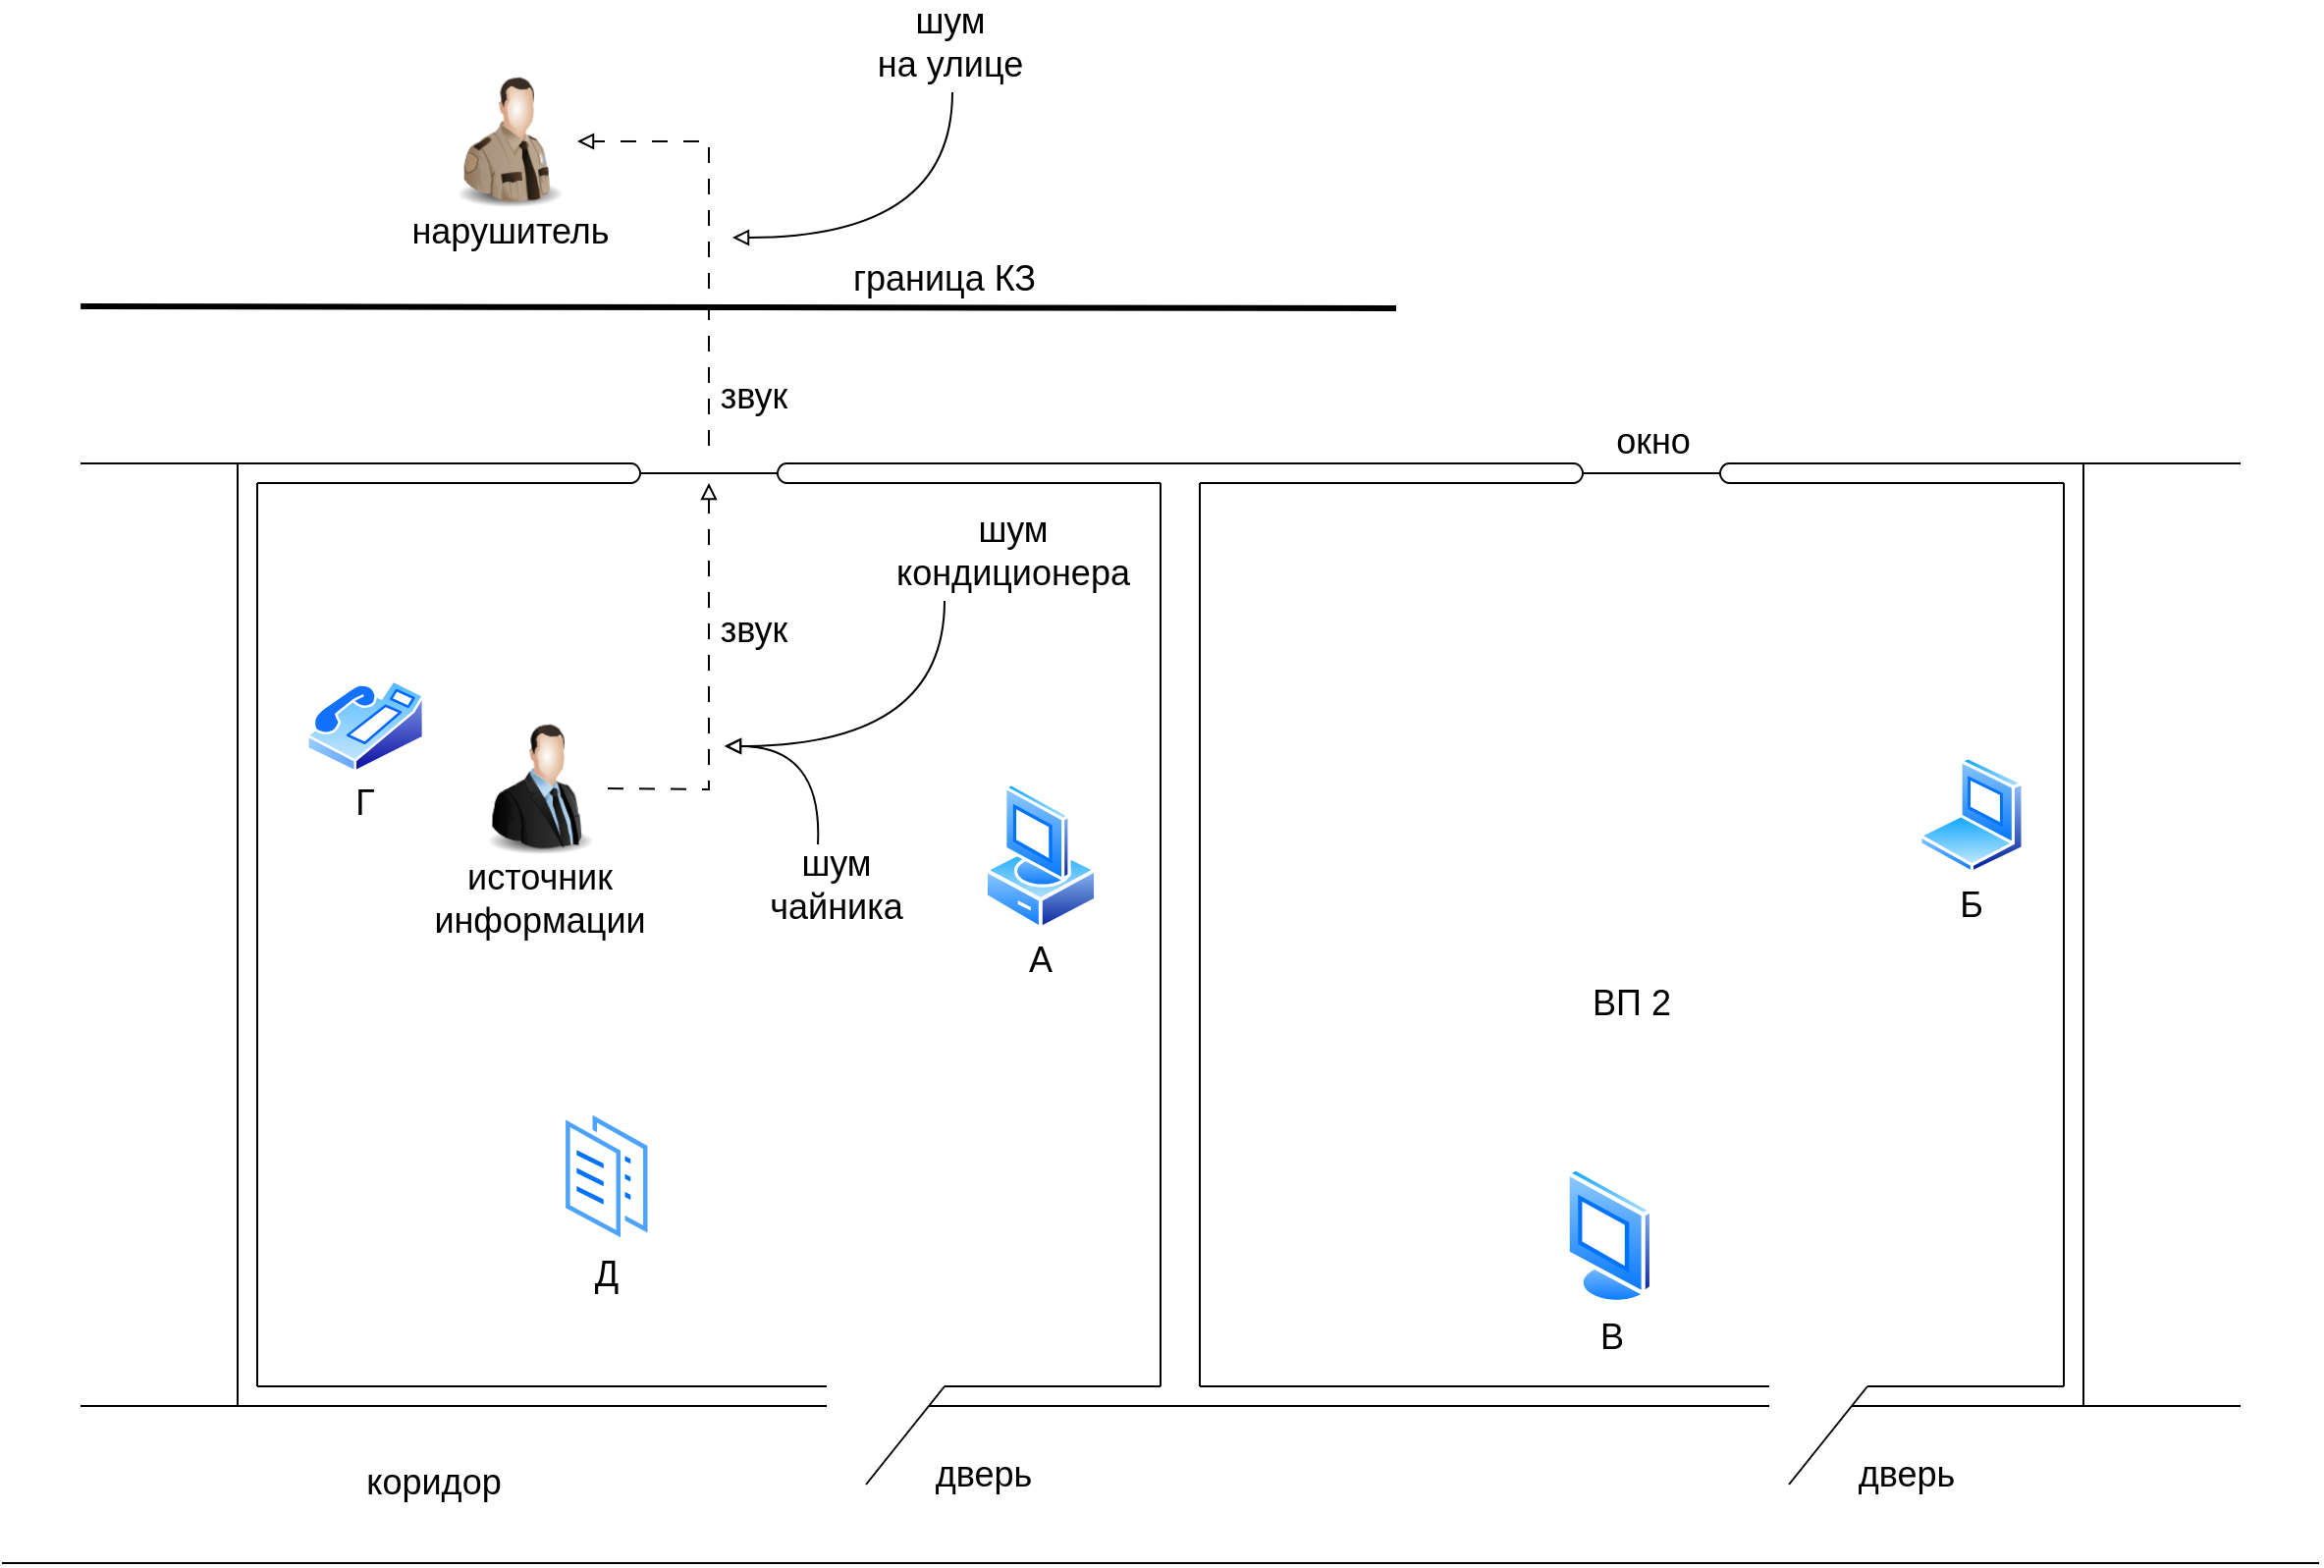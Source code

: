 <mxfile version="22.1.18" type="device">
  <diagram name="Страница — 1" id="K_zEX6VsGvgMb8bgnzBZ">
    <mxGraphModel dx="1091" dy="638" grid="1" gridSize="10" guides="1" tooltips="1" connect="1" arrows="1" fold="1" page="1" pageScale="1" pageWidth="1600" pageHeight="900" math="0" shadow="0">
      <root>
        <mxCell id="0" />
        <mxCell id="1" parent="0" />
        <mxCell id="wsklfWzPOFL0oYU8OBKS-3" value="" style="endArrow=none;html=1;rounded=0;entryX=0;entryY=0;entryDx=0;entryDy=0;exitX=0;exitY=1;exitDx=0;exitDy=0;" parent="1" edge="1">
          <mxGeometry width="50" height="50" relative="1" as="geometry">
            <mxPoint x="400.0" y="759.0" as="sourcePoint" />
            <mxPoint x="400.0" y="279" as="targetPoint" />
          </mxGeometry>
        </mxCell>
        <mxCell id="wsklfWzPOFL0oYU8OBKS-4" value="" style="endArrow=none;html=1;rounded=0;" parent="1" edge="1">
          <mxGeometry width="50" height="50" relative="1" as="geometry">
            <mxPoint x="600" y="279" as="sourcePoint" />
            <mxPoint x="320" y="279" as="targetPoint" />
          </mxGeometry>
        </mxCell>
        <mxCell id="wsklfWzPOFL0oYU8OBKS-5" value="" style="endArrow=none;html=1;rounded=0;" parent="1" edge="1">
          <mxGeometry width="50" height="50" relative="1" as="geometry">
            <mxPoint x="1180" y="759" as="sourcePoint" />
            <mxPoint x="752" y="759" as="targetPoint" />
          </mxGeometry>
        </mxCell>
        <mxCell id="wsklfWzPOFL0oYU8OBKS-7" value="" style="endArrow=none;html=1;rounded=0;entryX=0;entryY=0;entryDx=0;entryDy=0;" parent="1" edge="1">
          <mxGeometry width="50" height="50" relative="1" as="geometry">
            <mxPoint x="600" y="289" as="sourcePoint" />
            <mxPoint x="410.0" y="289" as="targetPoint" />
          </mxGeometry>
        </mxCell>
        <mxCell id="wsklfWzPOFL0oYU8OBKS-8" value="" style="endArrow=none;html=1;rounded=0;entryX=0;entryY=0;entryDx=0;entryDy=0;" parent="1" edge="1">
          <mxGeometry width="50" height="50" relative="1" as="geometry">
            <mxPoint x="410" y="749" as="sourcePoint" />
            <mxPoint x="410.0" y="289" as="targetPoint" />
          </mxGeometry>
        </mxCell>
        <mxCell id="wsklfWzPOFL0oYU8OBKS-9" value="" style="endArrow=none;html=1;rounded=0;" parent="1" edge="1">
          <mxGeometry width="50" height="50" relative="1" as="geometry">
            <mxPoint x="870" y="749" as="sourcePoint" />
            <mxPoint x="760" y="749" as="targetPoint" />
          </mxGeometry>
        </mxCell>
        <mxCell id="wsklfWzPOFL0oYU8OBKS-10" value="" style="endArrow=none;html=1;rounded=0;entryX=0;entryY=0;entryDx=0;entryDy=0;" parent="1" edge="1">
          <mxGeometry width="50" height="50" relative="1" as="geometry">
            <mxPoint x="870" y="749" as="sourcePoint" />
            <mxPoint x="870.0" y="289" as="targetPoint" />
          </mxGeometry>
        </mxCell>
        <mxCell id="wsklfWzPOFL0oYU8OBKS-12" value="" style="endArrow=none;html=1;rounded=0;" parent="1" edge="1">
          <mxGeometry width="50" height="50" relative="1" as="geometry">
            <mxPoint x="1080" y="279" as="sourcePoint" />
            <mxPoint x="680" y="279" as="targetPoint" />
          </mxGeometry>
        </mxCell>
        <mxCell id="wsklfWzPOFL0oYU8OBKS-13" value="" style="endArrow=none;html=1;rounded=0;" parent="1" edge="1">
          <mxGeometry width="50" height="50" relative="1" as="geometry">
            <mxPoint x="870" y="289" as="sourcePoint" />
            <mxPoint x="680" y="289" as="targetPoint" />
          </mxGeometry>
        </mxCell>
        <mxCell id="wsklfWzPOFL0oYU8OBKS-14" value="" style="verticalLabelPosition=bottom;verticalAlign=top;html=1;shape=mxgraph.basic.arc;startAngle=0.987;endAngle=0.521;" parent="1" vertex="1">
          <mxGeometry x="595" y="279" width="10" height="10" as="geometry" />
        </mxCell>
        <mxCell id="wsklfWzPOFL0oYU8OBKS-15" value="" style="verticalLabelPosition=bottom;verticalAlign=top;html=1;shape=mxgraph.basic.arc;startAngle=0.987;endAngle=0.521;flipH=1;" parent="1" vertex="1">
          <mxGeometry x="675" y="279" width="10" height="10" as="geometry" />
        </mxCell>
        <mxCell id="wsklfWzPOFL0oYU8OBKS-16" value="" style="endArrow=none;html=1;rounded=0;entryX=1.016;entryY=0.494;entryDx=0;entryDy=0;entryPerimeter=0;" parent="1" target="wsklfWzPOFL0oYU8OBKS-15" edge="1">
          <mxGeometry width="50" height="50" relative="1" as="geometry">
            <mxPoint x="605" y="284" as="sourcePoint" />
            <mxPoint x="635" y="284" as="targetPoint" />
          </mxGeometry>
        </mxCell>
        <mxCell id="wsklfWzPOFL0oYU8OBKS-18" value="" style="endArrow=none;html=1;rounded=0;" parent="1" edge="1">
          <mxGeometry width="50" height="50" relative="1" as="geometry">
            <mxPoint x="700" y="749" as="sourcePoint" />
            <mxPoint x="410" y="749" as="targetPoint" />
          </mxGeometry>
        </mxCell>
        <mxCell id="wsklfWzPOFL0oYU8OBKS-19" value="" style="endArrow=none;html=1;rounded=0;" parent="1" edge="1">
          <mxGeometry width="50" height="50" relative="1" as="geometry">
            <mxPoint x="700" y="759" as="sourcePoint" />
            <mxPoint x="320" y="759" as="targetPoint" />
          </mxGeometry>
        </mxCell>
        <mxCell id="wsklfWzPOFL0oYU8OBKS-20" value="" style="endArrow=none;html=1;rounded=0;" parent="1" edge="1">
          <mxGeometry width="50" height="50" relative="1" as="geometry">
            <mxPoint x="760" y="749" as="sourcePoint" />
            <mxPoint x="720" y="799" as="targetPoint" />
          </mxGeometry>
        </mxCell>
        <mxCell id="wsklfWzPOFL0oYU8OBKS-21" value="&lt;font style=&quot;font-size: 18px;&quot;&gt;дверь&lt;/font&gt;" style="text;html=1;strokeColor=none;fillColor=none;align=center;verticalAlign=middle;whiteSpace=wrap;rounded=0;" parent="1" vertex="1">
          <mxGeometry x="750" y="779" width="60" height="30" as="geometry" />
        </mxCell>
        <mxCell id="wsklfWzPOFL0oYU8OBKS-26" value="&lt;font style=&quot;font-size: 18px;&quot;&gt;Б&lt;/font&gt;" style="text;html=1;strokeColor=none;fillColor=none;align=center;verticalAlign=middle;whiteSpace=wrap;rounded=0;" parent="1" vertex="1">
          <mxGeometry x="1267.5" y="489" width="30" height="30" as="geometry" />
        </mxCell>
        <mxCell id="wsklfWzPOFL0oYU8OBKS-27" value="" style="image;aspect=fixed;perimeter=ellipsePerimeter;html=1;align=center;shadow=0;dashed=0;spacingTop=3;image=img/lib/active_directory/laptop_client.svg;" parent="1" vertex="1">
          <mxGeometry x="1256" y="428" width="54" height="60" as="geometry" />
        </mxCell>
        <mxCell id="wsklfWzPOFL0oYU8OBKS-30" value="" style="image;aspect=fixed;perimeter=ellipsePerimeter;html=1;align=center;shadow=0;dashed=0;spacingTop=3;image=img/lib/active_directory/vista_terminal.svg;" parent="1" vertex="1">
          <mxGeometry x="1076" y="637" width="45.5" height="70" as="geometry" />
        </mxCell>
        <mxCell id="wsklfWzPOFL0oYU8OBKS-31" value="&lt;font style=&quot;font-size: 18px;&quot;&gt;В&lt;/font&gt;" style="text;html=1;strokeColor=none;fillColor=none;align=center;verticalAlign=middle;whiteSpace=wrap;rounded=0;" parent="1" vertex="1">
          <mxGeometry x="1085" y="709" width="30" height="30" as="geometry" />
        </mxCell>
        <mxCell id="wsklfWzPOFL0oYU8OBKS-32" value="" style="image;aspect=fixed;perimeter=ellipsePerimeter;html=1;align=center;shadow=0;dashed=0;spacingTop=3;image=img/lib/active_directory/phone.svg;" parent="1" vertex="1">
          <mxGeometry x="435" y="389" width="60.13" height="47.5" as="geometry" />
        </mxCell>
        <mxCell id="wsklfWzPOFL0oYU8OBKS-33" value="&lt;span style=&quot;font-size: 18px;&quot;&gt;Г&lt;/span&gt;" style="text;html=1;strokeColor=none;fillColor=none;align=center;verticalAlign=middle;whiteSpace=wrap;rounded=0;" parent="1" vertex="1">
          <mxGeometry x="450" y="437" width="30" height="30" as="geometry" />
        </mxCell>
        <mxCell id="wsklfWzPOFL0oYU8OBKS-34" value="" style="endArrow=none;html=1;rounded=0;" parent="1" edge="1">
          <mxGeometry width="50" height="50" relative="1" as="geometry">
            <mxPoint x="1460" y="839" as="sourcePoint" />
            <mxPoint x="280" y="839" as="targetPoint" />
          </mxGeometry>
        </mxCell>
        <mxCell id="42jozxJt0dKtSEOgUU7_-1" value="&lt;font style=&quot;font-size: 18px;&quot;&gt;коридор&lt;/font&gt;" style="text;html=1;strokeColor=none;fillColor=none;align=center;verticalAlign=middle;whiteSpace=wrap;rounded=0;" parent="1" vertex="1">
          <mxGeometry x="450" y="783" width="100" height="30" as="geometry" />
        </mxCell>
        <mxCell id="42jozxJt0dKtSEOgUU7_-2" value="" style="image;aspect=fixed;perimeter=ellipsePerimeter;html=1;align=center;shadow=0;dashed=0;spacingTop=3;image=img/lib/active_directory/vista_client.svg;" parent="1" vertex="1">
          <mxGeometry x="780" y="441" width="58" height="76.32" as="geometry" />
        </mxCell>
        <mxCell id="42jozxJt0dKtSEOgUU7_-3" value="&lt;font style=&quot;font-size: 18px;&quot;&gt;А&lt;/font&gt;" style="text;html=1;strokeColor=none;fillColor=none;align=center;verticalAlign=middle;whiteSpace=wrap;rounded=0;" parent="1" vertex="1">
          <mxGeometry x="794" y="517.32" width="30" height="30" as="geometry" />
        </mxCell>
        <mxCell id="42jozxJt0dKtSEOgUU7_-4" value="" style="endArrow=none;html=1;rounded=0;entryX=0;entryY=0;entryDx=0;entryDy=0;" parent="1" edge="1">
          <mxGeometry width="50" height="50" relative="1" as="geometry">
            <mxPoint x="890" y="749" as="sourcePoint" />
            <mxPoint x="890.0" y="289" as="targetPoint" />
          </mxGeometry>
        </mxCell>
        <mxCell id="42jozxJt0dKtSEOgUU7_-5" value="" style="endArrow=none;html=1;rounded=0;" parent="1" edge="1">
          <mxGeometry width="50" height="50" relative="1" as="geometry">
            <mxPoint x="1080" y="289" as="sourcePoint" />
            <mxPoint x="890" y="289" as="targetPoint" />
          </mxGeometry>
        </mxCell>
        <mxCell id="42jozxJt0dKtSEOgUU7_-6" value="" style="verticalLabelPosition=bottom;verticalAlign=top;html=1;shape=mxgraph.basic.arc;startAngle=0.987;endAngle=0.521;" parent="1" vertex="1">
          <mxGeometry x="1075" y="279" width="10" height="10" as="geometry" />
        </mxCell>
        <mxCell id="42jozxJt0dKtSEOgUU7_-7" value="" style="verticalLabelPosition=bottom;verticalAlign=top;html=1;shape=mxgraph.basic.arc;startAngle=0.987;endAngle=0.521;flipH=1;" parent="1" vertex="1">
          <mxGeometry x="1155" y="279" width="10" height="10" as="geometry" />
        </mxCell>
        <mxCell id="42jozxJt0dKtSEOgUU7_-8" value="" style="endArrow=none;html=1;rounded=0;entryX=1.016;entryY=0.494;entryDx=0;entryDy=0;entryPerimeter=0;" parent="1" target="42jozxJt0dKtSEOgUU7_-7" edge="1">
          <mxGeometry width="50" height="50" relative="1" as="geometry">
            <mxPoint x="1085" y="284" as="sourcePoint" />
            <mxPoint x="1115" y="284" as="targetPoint" />
          </mxGeometry>
        </mxCell>
        <mxCell id="42jozxJt0dKtSEOgUU7_-9" value="&lt;font style=&quot;font-size: 18px;&quot;&gt;окно&lt;/font&gt;" style="text;html=1;strokeColor=none;fillColor=none;align=center;verticalAlign=middle;whiteSpace=wrap;rounded=0;" parent="1" vertex="1">
          <mxGeometry x="1091" y="253" width="60" height="30" as="geometry" />
        </mxCell>
        <mxCell id="42jozxJt0dKtSEOgUU7_-10" value="" style="endArrow=none;html=1;rounded=0;entryX=0.487;entryY=1.004;entryDx=0;entryDy=0;entryPerimeter=0;" parent="1" target="42jozxJt0dKtSEOgUU7_-7" edge="1">
          <mxGeometry width="50" height="50" relative="1" as="geometry">
            <mxPoint x="1330" y="289" as="sourcePoint" />
            <mxPoint x="1160" y="299" as="targetPoint" />
          </mxGeometry>
        </mxCell>
        <mxCell id="42jozxJt0dKtSEOgUU7_-11" value="" style="endArrow=none;html=1;rounded=0;" parent="1" edge="1">
          <mxGeometry width="50" height="50" relative="1" as="geometry">
            <mxPoint x="1420" y="279" as="sourcePoint" />
            <mxPoint x="1160" y="279" as="targetPoint" />
          </mxGeometry>
        </mxCell>
        <mxCell id="42jozxJt0dKtSEOgUU7_-12" value="" style="endArrow=none;html=1;rounded=0;" parent="1" edge="1">
          <mxGeometry width="50" height="50" relative="1" as="geometry">
            <mxPoint x="1180" y="749" as="sourcePoint" />
            <mxPoint x="890" y="749" as="targetPoint" />
          </mxGeometry>
        </mxCell>
        <mxCell id="42jozxJt0dKtSEOgUU7_-13" value="" style="endArrow=none;html=1;rounded=0;" parent="1" edge="1">
          <mxGeometry width="50" height="50" relative="1" as="geometry">
            <mxPoint x="1330" y="749" as="sourcePoint" />
            <mxPoint x="1230" y="749" as="targetPoint" />
          </mxGeometry>
        </mxCell>
        <mxCell id="42jozxJt0dKtSEOgUU7_-14" value="" style="endArrow=none;html=1;rounded=0;" parent="1" edge="1">
          <mxGeometry width="50" height="50" relative="1" as="geometry">
            <mxPoint x="1230" y="749" as="sourcePoint" />
            <mxPoint x="1190" y="799" as="targetPoint" />
          </mxGeometry>
        </mxCell>
        <mxCell id="42jozxJt0dKtSEOgUU7_-15" value="&lt;font style=&quot;font-size: 18px;&quot;&gt;дверь&lt;/font&gt;" style="text;html=1;strokeColor=none;fillColor=none;align=center;verticalAlign=middle;whiteSpace=wrap;rounded=0;" parent="1" vertex="1">
          <mxGeometry x="1220" y="779" width="60" height="30" as="geometry" />
        </mxCell>
        <mxCell id="42jozxJt0dKtSEOgUU7_-16" value="" style="endArrow=none;html=1;rounded=0;" parent="1" edge="1">
          <mxGeometry width="50" height="50" relative="1" as="geometry">
            <mxPoint x="1420" y="759" as="sourcePoint" />
            <mxPoint x="1222" y="759" as="targetPoint" />
          </mxGeometry>
        </mxCell>
        <mxCell id="42jozxJt0dKtSEOgUU7_-17" value="" style="endArrow=none;html=1;rounded=0;entryX=0;entryY=0;entryDx=0;entryDy=0;" parent="1" edge="1">
          <mxGeometry width="50" height="50" relative="1" as="geometry">
            <mxPoint x="1340" y="759" as="sourcePoint" />
            <mxPoint x="1340.0" y="279" as="targetPoint" />
          </mxGeometry>
        </mxCell>
        <mxCell id="42jozxJt0dKtSEOgUU7_-18" value="" style="endArrow=none;html=1;rounded=0;entryX=0;entryY=0;entryDx=0;entryDy=0;" parent="1" edge="1">
          <mxGeometry width="50" height="50" relative="1" as="geometry">
            <mxPoint x="1330" y="749" as="sourcePoint" />
            <mxPoint x="1330.0" y="289" as="targetPoint" />
          </mxGeometry>
        </mxCell>
        <mxCell id="42jozxJt0dKtSEOgUU7_-21" value="&lt;font style=&quot;font-size: 18px;&quot;&gt;ВП 2&lt;/font&gt;" style="text;html=1;strokeColor=none;fillColor=none;align=center;verticalAlign=middle;whiteSpace=wrap;rounded=0;" parent="1" vertex="1">
          <mxGeometry x="890" y="539" width="440" height="30" as="geometry" />
        </mxCell>
        <mxCell id="6W9LB1AUJJwDXQty4vp6-1" value="" style="image;aspect=fixed;perimeter=ellipsePerimeter;html=1;align=center;shadow=0;dashed=0;spacingTop=3;image=img/lib/active_directory/documents.svg;" parent="1" vertex="1">
          <mxGeometry x="564.8" y="607" width="46.2" height="70" as="geometry" />
        </mxCell>
        <mxCell id="6W9LB1AUJJwDXQty4vp6-2" value="&lt;font style=&quot;font-size: 18px;&quot;&gt;Д&lt;/font&gt;" style="text;html=1;strokeColor=none;fillColor=none;align=center;verticalAlign=middle;whiteSpace=wrap;rounded=0;" parent="1" vertex="1">
          <mxGeometry x="573" y="677" width="30" height="30" as="geometry" />
        </mxCell>
        <mxCell id="0JfsgBpQ2G4fl9HlAXA1-1" value="" style="image;html=1;image=img/lib/clip_art/people/Suit_Man_128x128.png" vertex="1" parent="1">
          <mxGeometry x="519.5" y="409" width="69" height="71" as="geometry" />
        </mxCell>
        <mxCell id="0JfsgBpQ2G4fl9HlAXA1-2" value="&lt;span style=&quot;font-size: 18px;&quot;&gt;источник информации&lt;/span&gt;" style="text;html=1;strokeColor=none;fillColor=none;align=center;verticalAlign=middle;whiteSpace=wrap;rounded=0;" vertex="1" parent="1">
          <mxGeometry x="539" y="486" width="30" height="30" as="geometry" />
        </mxCell>
        <mxCell id="0JfsgBpQ2G4fl9HlAXA1-3" value="" style="endArrow=block;html=1;rounded=0;endFill=0;exitX=1;exitY=0.5;exitDx=0;exitDy=0;dashed=1;dashPattern=8 8;" edge="1" parent="1" source="0JfsgBpQ2G4fl9HlAXA1-1">
          <mxGeometry width="50" height="50" relative="1" as="geometry">
            <mxPoint x="660" y="429" as="sourcePoint" />
            <mxPoint x="640" y="289" as="targetPoint" />
            <Array as="points">
              <mxPoint x="640" y="445" />
            </Array>
          </mxGeometry>
        </mxCell>
        <mxCell id="0JfsgBpQ2G4fl9HlAXA1-4" value="&lt;span style=&quot;font-size: 18px;&quot;&gt;звук&lt;/span&gt;" style="text;html=1;strokeColor=none;fillColor=none;align=center;verticalAlign=middle;whiteSpace=wrap;rounded=0;" vertex="1" parent="1">
          <mxGeometry x="648" y="349" width="30" height="30" as="geometry" />
        </mxCell>
        <mxCell id="0JfsgBpQ2G4fl9HlAXA1-5" value="&lt;span style=&quot;font-size: 18px;&quot;&gt;шум чайника&lt;/span&gt;" style="text;html=1;strokeColor=none;fillColor=none;align=center;verticalAlign=middle;whiteSpace=wrap;rounded=0;" vertex="1" parent="1">
          <mxGeometry x="690" y="479" width="30" height="30" as="geometry" />
        </mxCell>
        <mxCell id="0JfsgBpQ2G4fl9HlAXA1-6" value="" style="curved=1;endArrow=block;html=1;rounded=0;endFill=0;exitX=0.25;exitY=0;exitDx=0;exitDy=0;" edge="1" parent="1">
          <mxGeometry width="50" height="50" relative="1" as="geometry">
            <mxPoint x="695.5" y="473" as="sourcePoint" />
            <mxPoint x="648" y="423" as="targetPoint" />
            <Array as="points">
              <mxPoint x="698" y="423" />
            </Array>
          </mxGeometry>
        </mxCell>
        <mxCell id="0JfsgBpQ2G4fl9HlAXA1-7" value="&lt;span style=&quot;font-size: 18px;&quot;&gt;шум кондиционера&lt;br&gt;&lt;/span&gt;" style="text;html=1;strokeColor=none;fillColor=none;align=center;verticalAlign=middle;whiteSpace=wrap;rounded=0;" vertex="1" parent="1">
          <mxGeometry x="770" y="309" width="50" height="30" as="geometry" />
        </mxCell>
        <mxCell id="0JfsgBpQ2G4fl9HlAXA1-8" value="" style="curved=1;endArrow=block;html=1;rounded=0;endFill=0;" edge="1" parent="1">
          <mxGeometry width="50" height="50" relative="1" as="geometry">
            <mxPoint x="760" y="349" as="sourcePoint" />
            <mxPoint x="648" y="423" as="targetPoint" />
            <Array as="points">
              <mxPoint x="760" y="423" />
            </Array>
          </mxGeometry>
        </mxCell>
        <mxCell id="0JfsgBpQ2G4fl9HlAXA1-9" value="" style="image;html=1;image=img/lib/clip_art/people/Security_Man_128x128.png" vertex="1" parent="1">
          <mxGeometry x="504" y="80" width="69" height="70" as="geometry" />
        </mxCell>
        <mxCell id="0JfsgBpQ2G4fl9HlAXA1-10" value="" style="endArrow=none;html=1;rounded=0;strokeWidth=3;" edge="1" parent="1">
          <mxGeometry width="50" height="50" relative="1" as="geometry">
            <mxPoint x="990" y="200" as="sourcePoint" />
            <mxPoint x="320.06" y="199" as="targetPoint" />
          </mxGeometry>
        </mxCell>
        <mxCell id="0JfsgBpQ2G4fl9HlAXA1-11" value="&lt;span style=&quot;font-size: 18px;&quot;&gt;граница КЗ&lt;/span&gt;" style="text;html=1;strokeColor=none;fillColor=none;align=center;verticalAlign=middle;whiteSpace=wrap;rounded=0;" vertex="1" parent="1">
          <mxGeometry x="690" y="170" width="140" height="30" as="geometry" />
        </mxCell>
        <mxCell id="0JfsgBpQ2G4fl9HlAXA1-12" value="" style="endArrow=block;html=1;rounded=0;endFill=0;dashed=1;dashPattern=8 8;entryX=1;entryY=0.5;entryDx=0;entryDy=0;" edge="1" parent="1" target="0JfsgBpQ2G4fl9HlAXA1-9">
          <mxGeometry width="50" height="50" relative="1" as="geometry">
            <mxPoint x="640" y="270" as="sourcePoint" />
            <mxPoint x="662" y="60" as="targetPoint" />
            <Array as="points">
              <mxPoint x="640" y="115" />
            </Array>
          </mxGeometry>
        </mxCell>
        <mxCell id="0JfsgBpQ2G4fl9HlAXA1-13" value="&lt;span style=&quot;font-size: 18px;&quot;&gt;звук&lt;/span&gt;" style="text;html=1;strokeColor=none;fillColor=none;align=center;verticalAlign=middle;whiteSpace=wrap;rounded=0;" vertex="1" parent="1">
          <mxGeometry x="648" y="230" width="30" height="30" as="geometry" />
        </mxCell>
        <mxCell id="0JfsgBpQ2G4fl9HlAXA1-14" value="&lt;span style=&quot;font-size: 18px;&quot;&gt;шум на&amp;nbsp;улице&lt;br&gt;&lt;/span&gt;" style="text;html=1;strokeColor=none;fillColor=none;align=center;verticalAlign=middle;whiteSpace=wrap;rounded=0;" vertex="1" parent="1">
          <mxGeometry x="715" y="50" width="96" height="30" as="geometry" />
        </mxCell>
        <mxCell id="0JfsgBpQ2G4fl9HlAXA1-15" value="" style="curved=1;endArrow=block;html=1;rounded=0;endFill=0;" edge="1" parent="1">
          <mxGeometry width="50" height="50" relative="1" as="geometry">
            <mxPoint x="764" y="90" as="sourcePoint" />
            <mxPoint x="652" y="164" as="targetPoint" />
            <Array as="points">
              <mxPoint x="764" y="164" />
            </Array>
          </mxGeometry>
        </mxCell>
        <mxCell id="0JfsgBpQ2G4fl9HlAXA1-17" value="&lt;span style=&quot;font-size: 18px;&quot;&gt;нарушитель&lt;/span&gt;" style="text;html=1;strokeColor=none;fillColor=none;align=center;verticalAlign=middle;whiteSpace=wrap;rounded=0;" vertex="1" parent="1">
          <mxGeometry x="523.5" y="146" width="30" height="30" as="geometry" />
        </mxCell>
      </root>
    </mxGraphModel>
  </diagram>
</mxfile>
